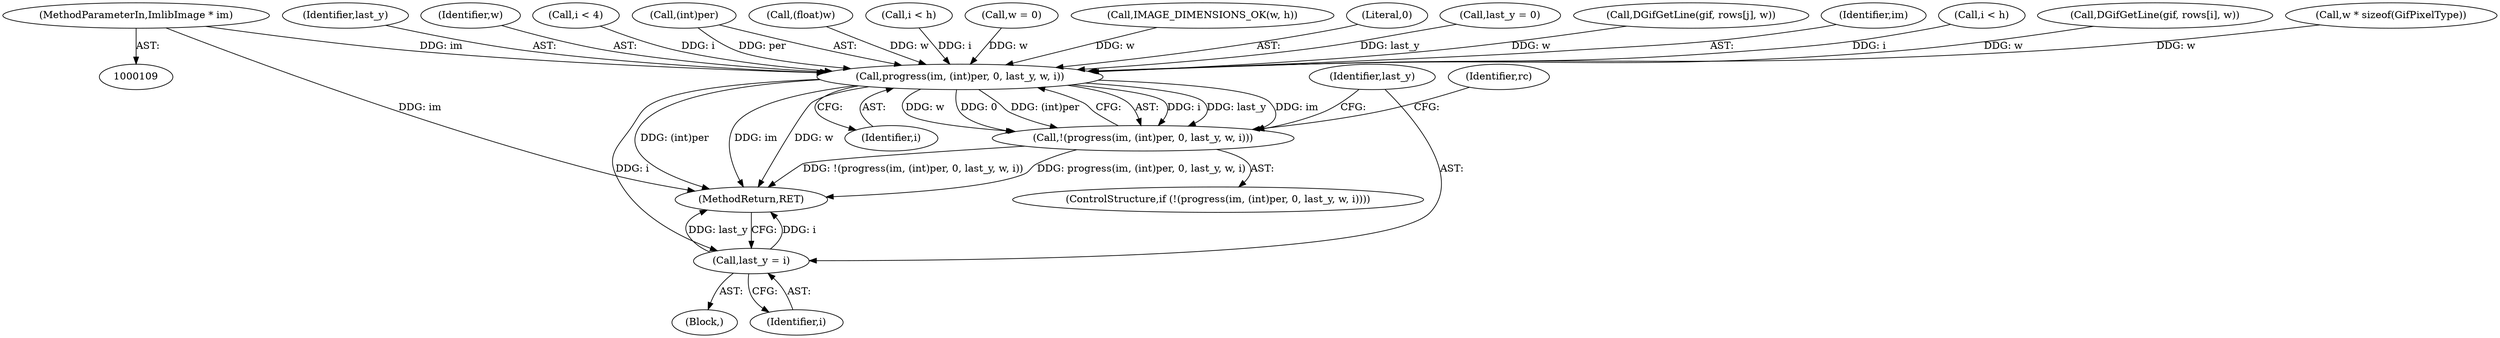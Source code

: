 digraph "0_enlightment_39641e74a560982fbf93f29bf96b37d27803cb56@pointer" {
"1000110" [label="(MethodParameterIn,ImlibImage * im)"];
"1000627" [label="(Call,progress(im, (int)per, 0, last_y, w, i))"];
"1000626" [label="(Call,!(progress(im, (int)per, 0, last_y, w, i)))"];
"1000641" [label="(Call,last_y = i)"];
"1000633" [label="(Identifier,last_y)"];
"1000642" [label="(Identifier,last_y)"];
"1000634" [label="(Identifier,w)"];
"1000298" [label="(Call,i < 4)"];
"1000619" [label="(Block,)"];
"1000629" [label="(Call,(int)per)"];
"1000514" [label="(Call,(float)w)"];
"1000522" [label="(Call,i < h)"];
"1000110" [label="(MethodParameterIn,ImlibImage * im)"];
"1000641" [label="(Call,last_y = i)"];
"1000638" [label="(Identifier,rc)"];
"1000627" [label="(Call,progress(im, (int)per, 0, last_y, w, i))"];
"1000135" [label="(Call,w = 0)"];
"1000248" [label="(Call,IMAGE_DIMENSIONS_OK(w, h))"];
"1000632" [label="(Literal,0)"];
"1000152" [label="(Call,last_y = 0)"];
"1000626" [label="(Call,!(progress(im, (int)per, 0, last_y, w, i)))"];
"1000319" [label="(Call,DGifGetLine(gif, rows[j], w))"];
"1000628" [label="(Identifier,im)"];
"1000331" [label="(Call,i < h)"];
"1000625" [label="(ControlStructure,if (!(progress(im, (int)per, 0, last_y, w, i))))"];
"1000644" [label="(MethodReturn,RET)"];
"1000643" [label="(Identifier,i)"];
"1000337" [label="(Call,DGifGetLine(gif, rows[i], w))"];
"1000635" [label="(Identifier,i)"];
"1000277" [label="(Call,w * sizeof(GifPixelType))"];
"1000110" -> "1000109"  [label="AST: "];
"1000110" -> "1000644"  [label="DDG: im"];
"1000110" -> "1000627"  [label="DDG: im"];
"1000627" -> "1000626"  [label="AST: "];
"1000627" -> "1000635"  [label="CFG: "];
"1000628" -> "1000627"  [label="AST: "];
"1000629" -> "1000627"  [label="AST: "];
"1000632" -> "1000627"  [label="AST: "];
"1000633" -> "1000627"  [label="AST: "];
"1000634" -> "1000627"  [label="AST: "];
"1000635" -> "1000627"  [label="AST: "];
"1000626" -> "1000627"  [label="CFG: "];
"1000627" -> "1000644"  [label="DDG: (int)per"];
"1000627" -> "1000644"  [label="DDG: im"];
"1000627" -> "1000644"  [label="DDG: w"];
"1000627" -> "1000626"  [label="DDG: i"];
"1000627" -> "1000626"  [label="DDG: last_y"];
"1000627" -> "1000626"  [label="DDG: im"];
"1000627" -> "1000626"  [label="DDG: w"];
"1000627" -> "1000626"  [label="DDG: 0"];
"1000627" -> "1000626"  [label="DDG: (int)per"];
"1000629" -> "1000627"  [label="DDG: per"];
"1000152" -> "1000627"  [label="DDG: last_y"];
"1000514" -> "1000627"  [label="DDG: w"];
"1000319" -> "1000627"  [label="DDG: w"];
"1000135" -> "1000627"  [label="DDG: w"];
"1000248" -> "1000627"  [label="DDG: w"];
"1000337" -> "1000627"  [label="DDG: w"];
"1000277" -> "1000627"  [label="DDG: w"];
"1000298" -> "1000627"  [label="DDG: i"];
"1000331" -> "1000627"  [label="DDG: i"];
"1000522" -> "1000627"  [label="DDG: i"];
"1000627" -> "1000641"  [label="DDG: i"];
"1000626" -> "1000625"  [label="AST: "];
"1000638" -> "1000626"  [label="CFG: "];
"1000642" -> "1000626"  [label="CFG: "];
"1000626" -> "1000644"  [label="DDG: !(progress(im, (int)per, 0, last_y, w, i))"];
"1000626" -> "1000644"  [label="DDG: progress(im, (int)per, 0, last_y, w, i)"];
"1000641" -> "1000619"  [label="AST: "];
"1000641" -> "1000643"  [label="CFG: "];
"1000642" -> "1000641"  [label="AST: "];
"1000643" -> "1000641"  [label="AST: "];
"1000644" -> "1000641"  [label="CFG: "];
"1000641" -> "1000644"  [label="DDG: i"];
"1000641" -> "1000644"  [label="DDG: last_y"];
}
